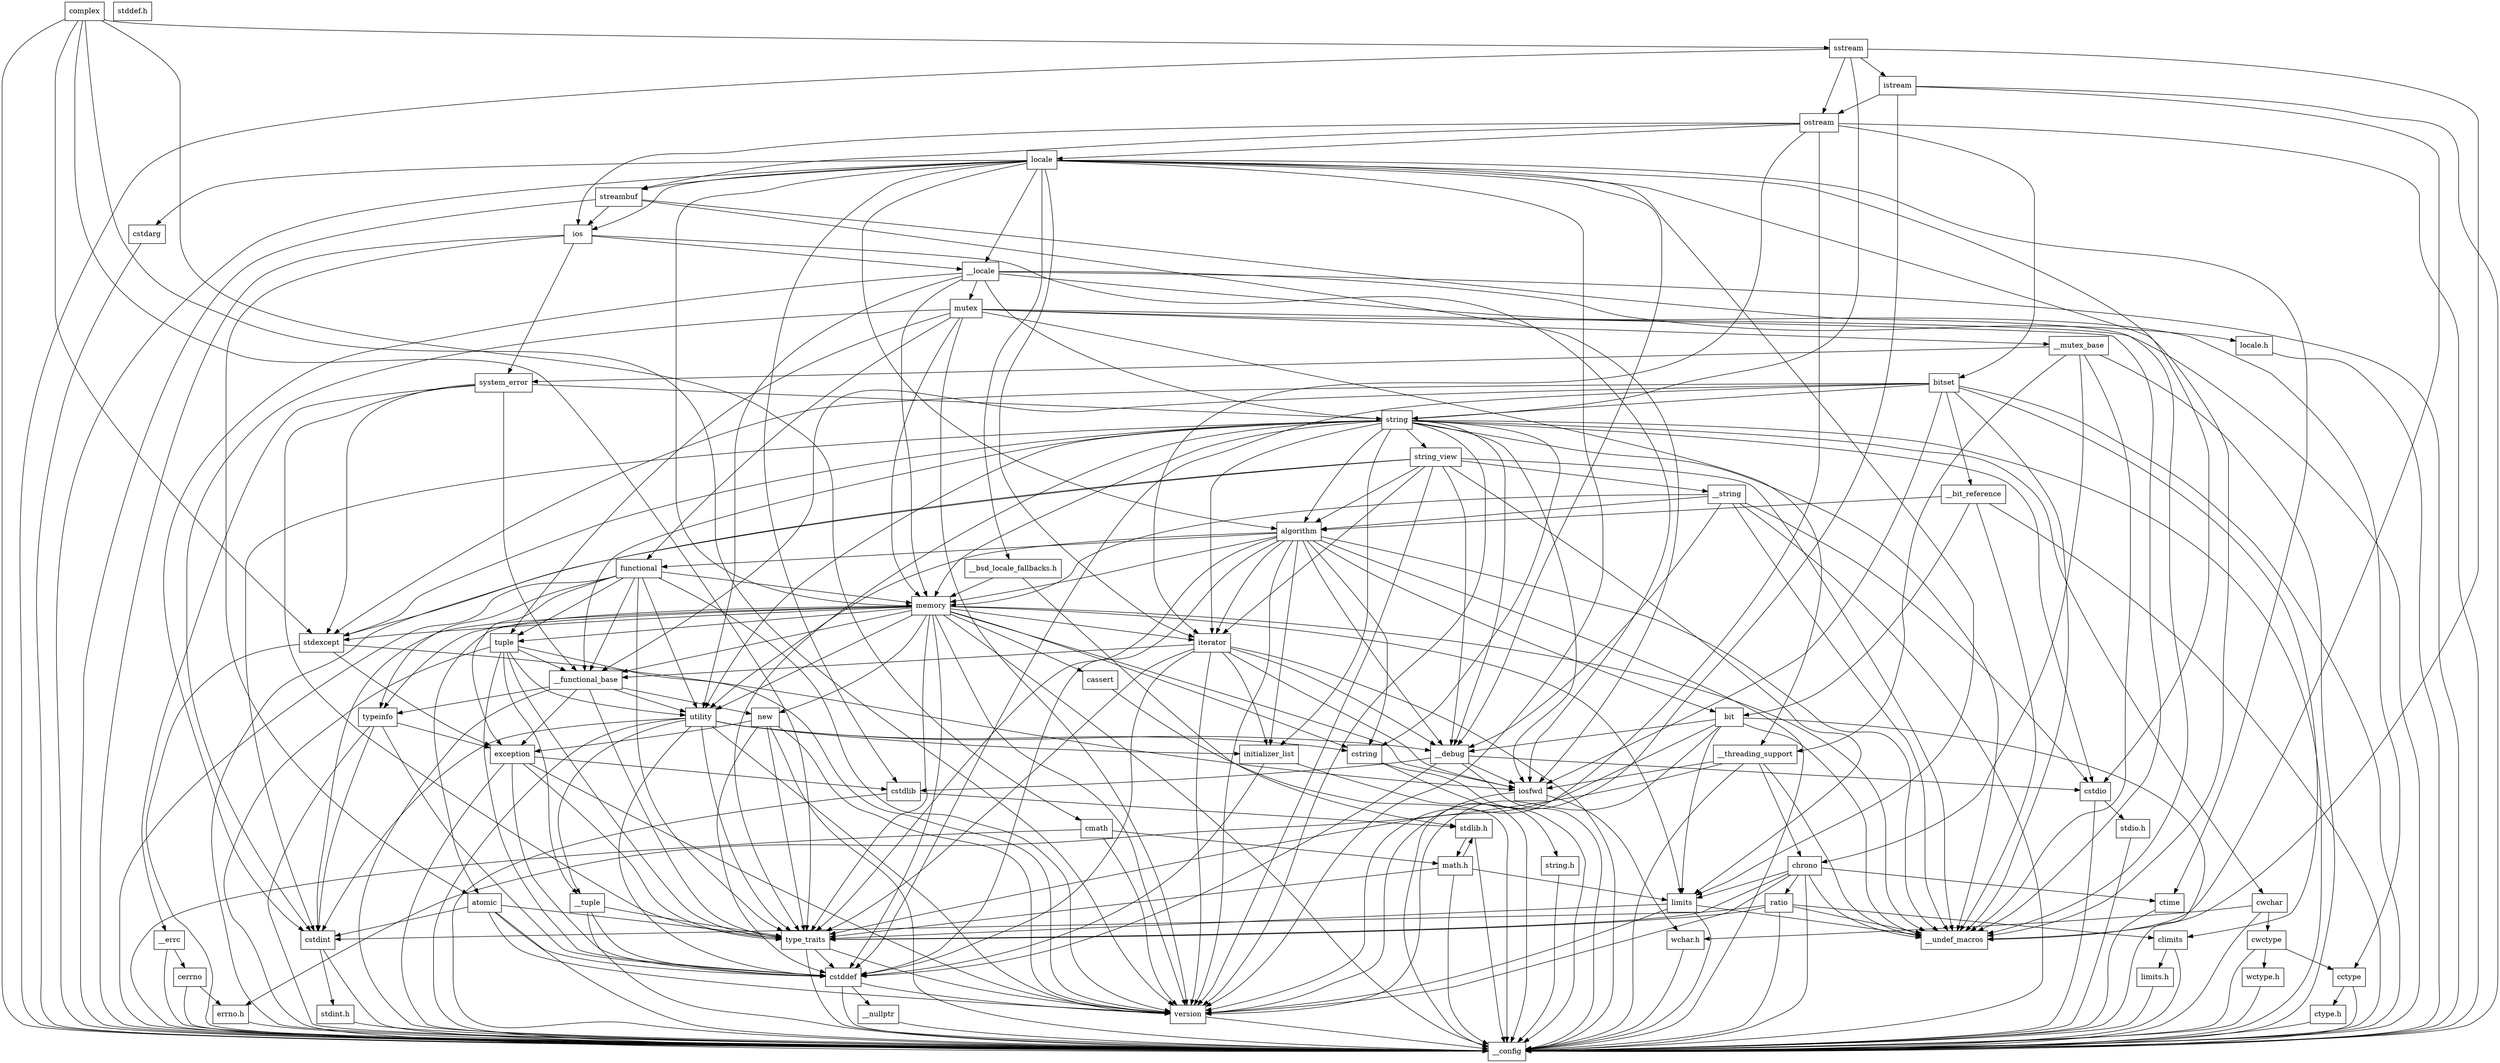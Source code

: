 digraph "dependencies" {
  header_1 [ shape="box", label="complex"];
  header_2 [ shape="box", label="__config"];
  header_11 [ shape="box", label="type_traits"];
  header_12 [ shape="box", label="cstddef"];
  header_13 [ shape="box", label="version"];
  header_16 [ shape="box", label="__nullptr"];
  header_17 [ shape="box", label="stdexcept"];
  header_18 [ shape="box", label="exception"];
  header_19 [ shape="box", label="cstdlib"];
  header_20 [ shape="box", label="stdlib.h"];
  header_23 [ shape="box", label="stddef.h"];
  header_54 [ shape="box", label="math.h"];
  header_66 [ shape="box", label="limits"];
  header_67 [ shape="box", label="__undef_macros"];
  header_68 [ shape="box", label="iosfwd"];
  header_69 [ shape="box", label="wchar.h"];
  header_78 [ shape="box", label="cmath"];
  header_79 [ shape="box", label="sstream"];
  header_80 [ shape="box", label="ostream"];
  header_81 [ shape="box", label="ios"];
  header_82 [ shape="box", label="__locale"];
  header_83 [ shape="box", label="string"];
  header_84 [ shape="box", label="string_view"];
  header_85 [ shape="box", label="__string"];
  header_86 [ shape="box", label="algorithm"];
  header_87 [ shape="box", label="initializer_list"];
  header_88 [ shape="box", label="cstring"];
  header_89 [ shape="box", label="string.h"];
  header_92 [ shape="box", label="utility"];
  header_93 [ shape="box", label="__tuple"];
  header_94 [ shape="box", label="cstdint"];
  header_95 [ shape="box", label="stdint.h"];
  header_99 [ shape="box", label="__debug"];
  header_100 [ shape="box", label="cstdio"];
  header_101 [ shape="box", label="stdio.h"];
  header_110 [ shape="box", label="memory"];
  header_111 [ shape="box", label="typeinfo"];
  header_112 [ shape="box", label="new"];
  header_113 [ shape="box", label="iterator"];
  header_114 [ shape="box", label="__functional_base"];
  header_115 [ shape="box", label="tuple"];
  header_116 [ shape="box", label="cassert"];
  header_118 [ shape="box", label="atomic"];
  header_119 [ shape="box", label="functional"];
  header_120 [ shape="box", label="bit"];
  header_121 [ shape="box", label="cwchar"];
  header_122 [ shape="box", label="cwctype"];
  header_123 [ shape="box", label="cctype"];
  header_124 [ shape="box", label="ctype.h"];
  header_126 [ shape="box", label="wctype.h"];
  header_129 [ shape="box", label="mutex"];
  header_130 [ shape="box", label="__mutex_base"];
  header_131 [ shape="box", label="chrono"];
  header_132 [ shape="box", label="ctime"];
  header_138 [ shape="box", label="ratio"];
  header_139 [ shape="box", label="climits"];
  header_140 [ shape="box", label="limits.h"];
  header_149 [ shape="box", label="system_error"];
  header_150 [ shape="box", label="__errc"];
  header_151 [ shape="box", label="cerrno"];
  header_152 [ shape="box", label="errno.h"];
  header_160 [ shape="box", label="__threading_support"];
  header_166 [ shape="box", label="locale.h"];
  header_169 [ shape="box", label="streambuf"];
  header_170 [ shape="box", label="locale"];
  header_171 [ shape="box", label="cstdarg"];
  header_173 [ shape="box", label="__bsd_locale_fallbacks.h"];
  header_174 [ shape="box", label="bitset"];
  header_175 [ shape="box", label="__bit_reference"];
  header_176 [ shape="box", label="istream"];
  header_80 -> header_2;
  header_80 -> header_81;
  header_80 -> header_169;
  header_80 -> header_170;
  header_80 -> header_113;
  header_80 -> header_174;
  header_80 -> header_13;
  header_16 -> header_2;
  header_139 -> header_2;
  header_139 -> header_140;
  header_129 -> header_2;
  header_129 -> header_130;
  header_129 -> header_94;
  header_129 -> header_119;
  header_129 -> header_110;
  header_129 -> header_115;
  header_129 -> header_13;
  header_129 -> header_160;
  header_129 -> header_67;
  header_138 -> header_2;
  header_138 -> header_94;
  header_138 -> header_139;
  header_138 -> header_11;
  header_138 -> header_67;
  header_87 -> header_2;
  header_87 -> header_12;
  header_124 -> header_2;
  header_17 -> header_2;
  header_17 -> header_18;
  header_17 -> header_68;
  header_111 -> header_2;
  header_111 -> header_18;
  header_111 -> header_12;
  header_111 -> header_94;
  header_94 -> header_2;
  header_94 -> header_95;
  header_100 -> header_2;
  header_100 -> header_101;
  header_120 -> header_2;
  header_120 -> header_66;
  header_120 -> header_11;
  header_120 -> header_13;
  header_120 -> header_99;
  header_120 -> header_67;
  header_119 -> header_2;
  header_119 -> header_11;
  header_119 -> header_111;
  header_119 -> header_18;
  header_119 -> header_110;
  header_119 -> header_115;
  header_119 -> header_92;
  header_119 -> header_13;
  header_119 -> header_114;
  header_66 -> header_2;
  header_66 -> header_11;
  header_66 -> header_67;
  header_66 -> header_13;
  header_101 -> header_2;
  header_110 -> header_2;
  header_110 -> header_11;
  header_110 -> header_111;
  header_110 -> header_12;
  header_110 -> header_94;
  header_110 -> header_112;
  header_110 -> header_92;
  header_110 -> header_66;
  header_110 -> header_113;
  header_110 -> header_114;
  header_110 -> header_68;
  header_110 -> header_115;
  header_110 -> header_17;
  header_110 -> header_88;
  header_110 -> header_116;
  header_110 -> header_118;
  header_110 -> header_13;
  header_110 -> header_67;
  header_81 -> header_2;
  header_81 -> header_68;
  header_81 -> header_82;
  header_81 -> header_149;
  header_81 -> header_118;
  header_121 -> header_2;
  header_121 -> header_122;
  header_121 -> header_69;
  header_123 -> header_2;
  header_123 -> header_124;
  header_169 -> header_2;
  header_169 -> header_68;
  header_169 -> header_81;
  header_169 -> header_67;
  header_78 -> header_2;
  header_78 -> header_54;
  header_78 -> header_13;
  header_12 -> header_2;
  header_12 -> header_13;
  header_12 -> header_16;
  header_86 -> header_2;
  header_86 -> header_87;
  header_86 -> header_11;
  header_86 -> header_88;
  header_86 -> header_92;
  header_86 -> header_110;
  header_86 -> header_119;
  header_86 -> header_113;
  header_86 -> header_12;
  header_86 -> header_120;
  header_86 -> header_13;
  header_86 -> header_99;
  header_86 -> header_67;
  header_95 -> header_2;
  header_171 -> header_2;
  header_85 -> header_2;
  header_85 -> header_86;
  header_85 -> header_100;
  header_85 -> header_110;
  header_85 -> header_99;
  header_85 -> header_67;
  header_99 -> header_2;
  header_99 -> header_68;
  header_99 -> header_19;
  header_99 -> header_100;
  header_99 -> header_12;
  header_152 -> header_2;
  header_88 -> header_2;
  header_88 -> header_89;
  header_126 -> header_2;
  header_93 -> header_2;
  header_93 -> header_12;
  header_93 -> header_11;
  header_140 -> header_2;
  header_113 -> header_2;
  header_113 -> header_68;
  header_113 -> header_114;
  header_113 -> header_11;
  header_113 -> header_12;
  header_113 -> header_87;
  header_113 -> header_13;
  header_113 -> header_99;
  header_13 -> header_2;
  header_122 -> header_2;
  header_122 -> header_123;
  header_122 -> header_126;
  header_112 -> header_2;
  header_112 -> header_18;
  header_112 -> header_11;
  header_112 -> header_12;
  header_112 -> header_13;
  header_166 -> header_2;
  header_151 -> header_2;
  header_151 -> header_152;
  header_174 -> header_2;
  header_174 -> header_175;
  header_174 -> header_12;
  header_174 -> header_139;
  header_174 -> header_83;
  header_174 -> header_17;
  header_174 -> header_68;
  header_174 -> header_114;
  header_174 -> header_67;
  header_19 -> header_2;
  header_19 -> header_20;
  header_132 -> header_2;
  header_160 -> header_2;
  header_160 -> header_131;
  header_160 -> header_68;
  header_160 -> header_152;
  header_160 -> header_67;
  header_116 -> header_2;
  header_114 -> header_2;
  header_114 -> header_11;
  header_114 -> header_111;
  header_114 -> header_18;
  header_114 -> header_112;
  header_114 -> header_92;
  header_150 -> header_2;
  header_150 -> header_151;
  header_131 -> header_2;
  header_131 -> header_132;
  header_131 -> header_11;
  header_131 -> header_138;
  header_131 -> header_66;
  header_131 -> header_13;
  header_131 -> header_67;
  header_173 -> header_20;
  header_173 -> header_110;
  header_54 -> header_2;
  header_54 -> header_20;
  header_54 -> header_11;
  header_54 -> header_66;
  header_89 -> header_2;
  header_118 -> header_2;
  header_118 -> header_12;
  header_118 -> header_94;
  header_118 -> header_11;
  header_118 -> header_13;
  header_130 -> header_2;
  header_130 -> header_131;
  header_130 -> header_149;
  header_130 -> header_160;
  header_130 -> header_67;
  header_84 -> header_2;
  header_84 -> header_85;
  header_84 -> header_86;
  header_84 -> header_113;
  header_84 -> header_66;
  header_84 -> header_17;
  header_84 -> header_13;
  header_84 -> header_99;
  header_84 -> header_67;
  header_11 -> header_2;
  header_11 -> header_12;
  header_11 -> header_13;
  header_149 -> header_150;
  header_149 -> header_11;
  header_149 -> header_17;
  header_149 -> header_114;
  header_149 -> header_83;
  header_92 -> header_2;
  header_92 -> header_93;
  header_92 -> header_11;
  header_92 -> header_87;
  header_92 -> header_12;
  header_92 -> header_88;
  header_92 -> header_94;
  header_92 -> header_13;
  header_92 -> header_99;
  header_175 -> header_2;
  header_175 -> header_120;
  header_175 -> header_86;
  header_175 -> header_67;
  header_82 -> header_2;
  header_82 -> header_83;
  header_82 -> header_110;
  header_82 -> header_92;
  header_82 -> header_129;
  header_82 -> header_94;
  header_82 -> header_123;
  header_82 -> header_166;
  header_68 -> header_2;
  header_68 -> header_69;
  header_1 -> header_2;
  header_1 -> header_11;
  header_1 -> header_17;
  header_1 -> header_78;
  header_1 -> header_79;
  header_1 -> header_13;
  header_170 -> header_2;
  header_170 -> header_82;
  header_170 -> header_99;
  header_170 -> header_86;
  header_170 -> header_110;
  header_170 -> header_81;
  header_170 -> header_169;
  header_170 -> header_113;
  header_170 -> header_66;
  header_170 -> header_13;
  header_170 -> header_171;
  header_170 -> header_19;
  header_170 -> header_132;
  header_170 -> header_100;
  header_170 -> header_173;
  header_170 -> header_67;
  header_69 -> header_2;
  header_20 -> header_2;
  header_20 -> header_54;
  header_18 -> header_2;
  header_18 -> header_12;
  header_18 -> header_19;
  header_18 -> header_11;
  header_18 -> header_13;
  header_79 -> header_2;
  header_79 -> header_80;
  header_79 -> header_176;
  header_79 -> header_83;
  header_79 -> header_67;
  header_83 -> header_2;
  header_83 -> header_84;
  header_83 -> header_68;
  header_83 -> header_88;
  header_83 -> header_100;
  header_83 -> header_121;
  header_83 -> header_86;
  header_83 -> header_113;
  header_83 -> header_92;
  header_83 -> header_110;
  header_83 -> header_17;
  header_83 -> header_11;
  header_83 -> header_87;
  header_83 -> header_114;
  header_83 -> header_13;
  header_83 -> header_94;
  header_83 -> header_99;
  header_83 -> header_67;
  header_176 -> header_2;
  header_176 -> header_13;
  header_176 -> header_80;
  header_176 -> header_67;
  header_115 -> header_2;
  header_115 -> header_93;
  header_115 -> header_12;
  header_115 -> header_11;
  header_115 -> header_114;
  header_115 -> header_92;
  header_115 -> header_13;
}